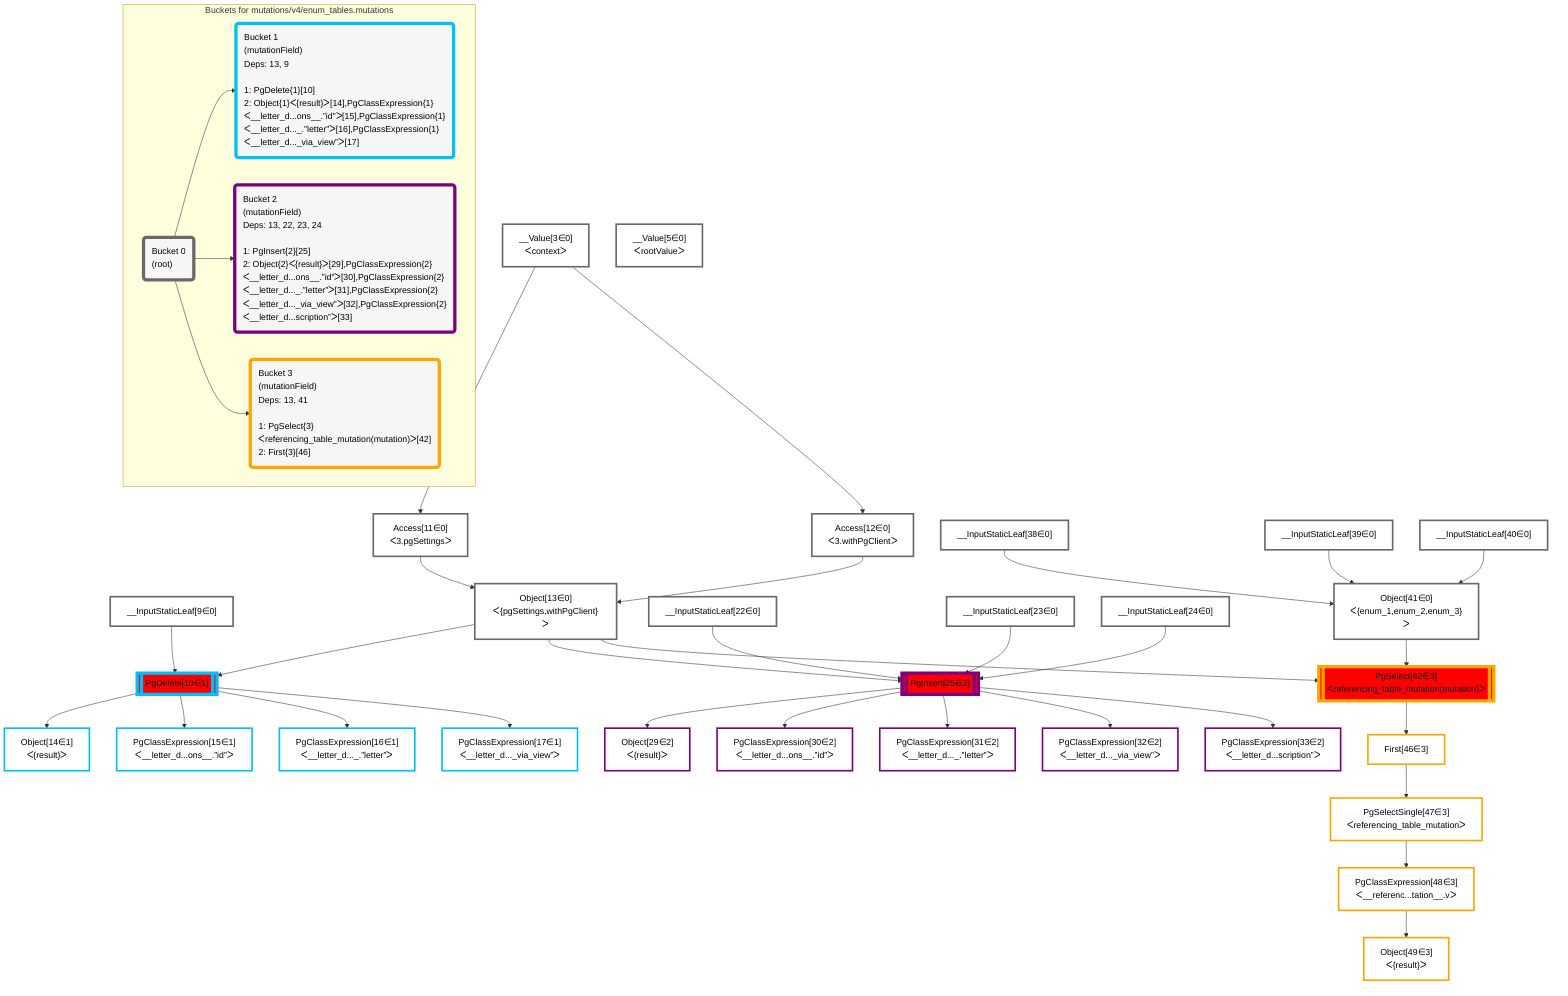 graph TD
    classDef path fill:#eee,stroke:#000,color:#000
    classDef plan fill:#fff,stroke-width:3px,color:#000
    classDef itemplan fill:#fff,stroke-width:6px,color:#000
    classDef sideeffectplan fill:#f00,stroke-width:6px,color:#000
    classDef bucket fill:#f6f6f6,color:#000,stroke-width:6px,text-align:left


    %% define steps
    __Value3["__Value[3∈0]<br />ᐸcontextᐳ"]:::plan
    __Value5["__Value[5∈0]<br />ᐸrootValueᐳ"]:::plan
    __InputStaticLeaf9["__InputStaticLeaf[9∈0]"]:::plan
    Access11["Access[11∈0]<br />ᐸ3.pgSettingsᐳ"]:::plan
    Access12["Access[12∈0]<br />ᐸ3.withPgClientᐳ"]:::plan
    Object13["Object[13∈0]<br />ᐸ{pgSettings,withPgClient}ᐳ"]:::plan
    PgDelete10[["PgDelete[10∈1]"]]:::sideeffectplan
    Object14["Object[14∈1]<br />ᐸ{result}ᐳ"]:::plan
    PgClassExpression15["PgClassExpression[15∈1]<br />ᐸ__letter_d...ons__.”id”ᐳ"]:::plan
    PgClassExpression16["PgClassExpression[16∈1]<br />ᐸ__letter_d..._.”letter”ᐳ"]:::plan
    PgClassExpression17["PgClassExpression[17∈1]<br />ᐸ__letter_d..._via_view”ᐳ"]:::plan
    __InputStaticLeaf22["__InputStaticLeaf[22∈0]"]:::plan
    __InputStaticLeaf23["__InputStaticLeaf[23∈0]"]:::plan
    __InputStaticLeaf24["__InputStaticLeaf[24∈0]"]:::plan
    PgInsert25[["PgInsert[25∈2]"]]:::sideeffectplan
    Object29["Object[29∈2]<br />ᐸ{result}ᐳ"]:::plan
    PgClassExpression30["PgClassExpression[30∈2]<br />ᐸ__letter_d...ons__.”id”ᐳ"]:::plan
    PgClassExpression31["PgClassExpression[31∈2]<br />ᐸ__letter_d..._.”letter”ᐳ"]:::plan
    PgClassExpression32["PgClassExpression[32∈2]<br />ᐸ__letter_d..._via_view”ᐳ"]:::plan
    PgClassExpression33["PgClassExpression[33∈2]<br />ᐸ__letter_d...scription”ᐳ"]:::plan
    __InputStaticLeaf38["__InputStaticLeaf[38∈0]"]:::plan
    __InputStaticLeaf39["__InputStaticLeaf[39∈0]"]:::plan
    __InputStaticLeaf40["__InputStaticLeaf[40∈0]"]:::plan
    Object41["Object[41∈0]<br />ᐸ{enum_1,enum_2,enum_3}ᐳ"]:::plan
    PgSelect42[["PgSelect[42∈3]<br />ᐸreferencing_table_mutation(mutation)ᐳ"]]:::sideeffectplan
    First46["First[46∈3]"]:::plan
    PgSelectSingle47["PgSelectSingle[47∈3]<br />ᐸreferencing_table_mutationᐳ"]:::plan
    PgClassExpression48["PgClassExpression[48∈3]<br />ᐸ__referenc...tation__.vᐳ"]:::plan
    Object49["Object[49∈3]<br />ᐸ{result}ᐳ"]:::plan

    %% plan dependencies
    __Value3 --> Access11
    __Value3 --> Access12
    Access11 & Access12 --> Object13
    Object13 & __InputStaticLeaf9 --> PgDelete10
    PgDelete10 --> Object14
    PgDelete10 --> PgClassExpression15
    PgDelete10 --> PgClassExpression16
    PgDelete10 --> PgClassExpression17
    Object13 & __InputStaticLeaf22 & __InputStaticLeaf23 & __InputStaticLeaf24 --> PgInsert25
    PgInsert25 --> Object29
    PgInsert25 --> PgClassExpression30
    PgInsert25 --> PgClassExpression31
    PgInsert25 --> PgClassExpression32
    PgInsert25 --> PgClassExpression33
    __InputStaticLeaf38 & __InputStaticLeaf39 & __InputStaticLeaf40 --> Object41
    Object13 & Object41 --> PgSelect42
    PgSelect42 --> First46
    First46 --> PgSelectSingle47
    PgSelectSingle47 --> PgClassExpression48
    PgClassExpression48 --> Object49

    %% plan-to-path relationships

    subgraph "Buckets for mutations/v4/enum_tables.mutations"
    Bucket0("Bucket 0<br />(root)"):::bucket
    classDef bucket0 stroke:#696969
    class Bucket0,__Value3,__Value5,__InputStaticLeaf9,Access11,Access12,Object13,__InputStaticLeaf22,__InputStaticLeaf23,__InputStaticLeaf24,__InputStaticLeaf38,__InputStaticLeaf39,__InputStaticLeaf40,Object41 bucket0
    Bucket1("Bucket 1<br />(mutationField)<br />Deps: 13, 9<br /><br />1: PgDelete{1}[10]<br />2: Object{1}ᐸ{result}ᐳ[14],PgClassExpression{1}ᐸ__letter_d...ons__.”id”ᐳ[15],PgClassExpression{1}ᐸ__letter_d..._.”letter”ᐳ[16],PgClassExpression{1}ᐸ__letter_d..._via_view”ᐳ[17]"):::bucket
    classDef bucket1 stroke:#00bfff
    class Bucket1,PgDelete10,Object14,PgClassExpression15,PgClassExpression16,PgClassExpression17 bucket1
    Bucket2("Bucket 2<br />(mutationField)<br />Deps: 13, 22, 23, 24<br /><br />1: PgInsert{2}[25]<br />2: Object{2}ᐸ{result}ᐳ[29],PgClassExpression{2}ᐸ__letter_d...ons__.”id”ᐳ[30],PgClassExpression{2}ᐸ__letter_d..._.”letter”ᐳ[31],PgClassExpression{2}ᐸ__letter_d..._via_view”ᐳ[32],PgClassExpression{2}ᐸ__letter_d...scription”ᐳ[33]"):::bucket
    classDef bucket2 stroke:#7f007f
    class Bucket2,PgInsert25,Object29,PgClassExpression30,PgClassExpression31,PgClassExpression32,PgClassExpression33 bucket2
    Bucket3("Bucket 3<br />(mutationField)<br />Deps: 13, 41<br /><br />1: PgSelect{3}ᐸreferencing_table_mutation(mutation)ᐳ[42]<br />2: First{3}[46]"):::bucket
    classDef bucket3 stroke:#ffa500
    class Bucket3,PgSelect42,First46,PgSelectSingle47,PgClassExpression48,Object49 bucket3
    Bucket0 --> Bucket1 & Bucket2 & Bucket3
    end